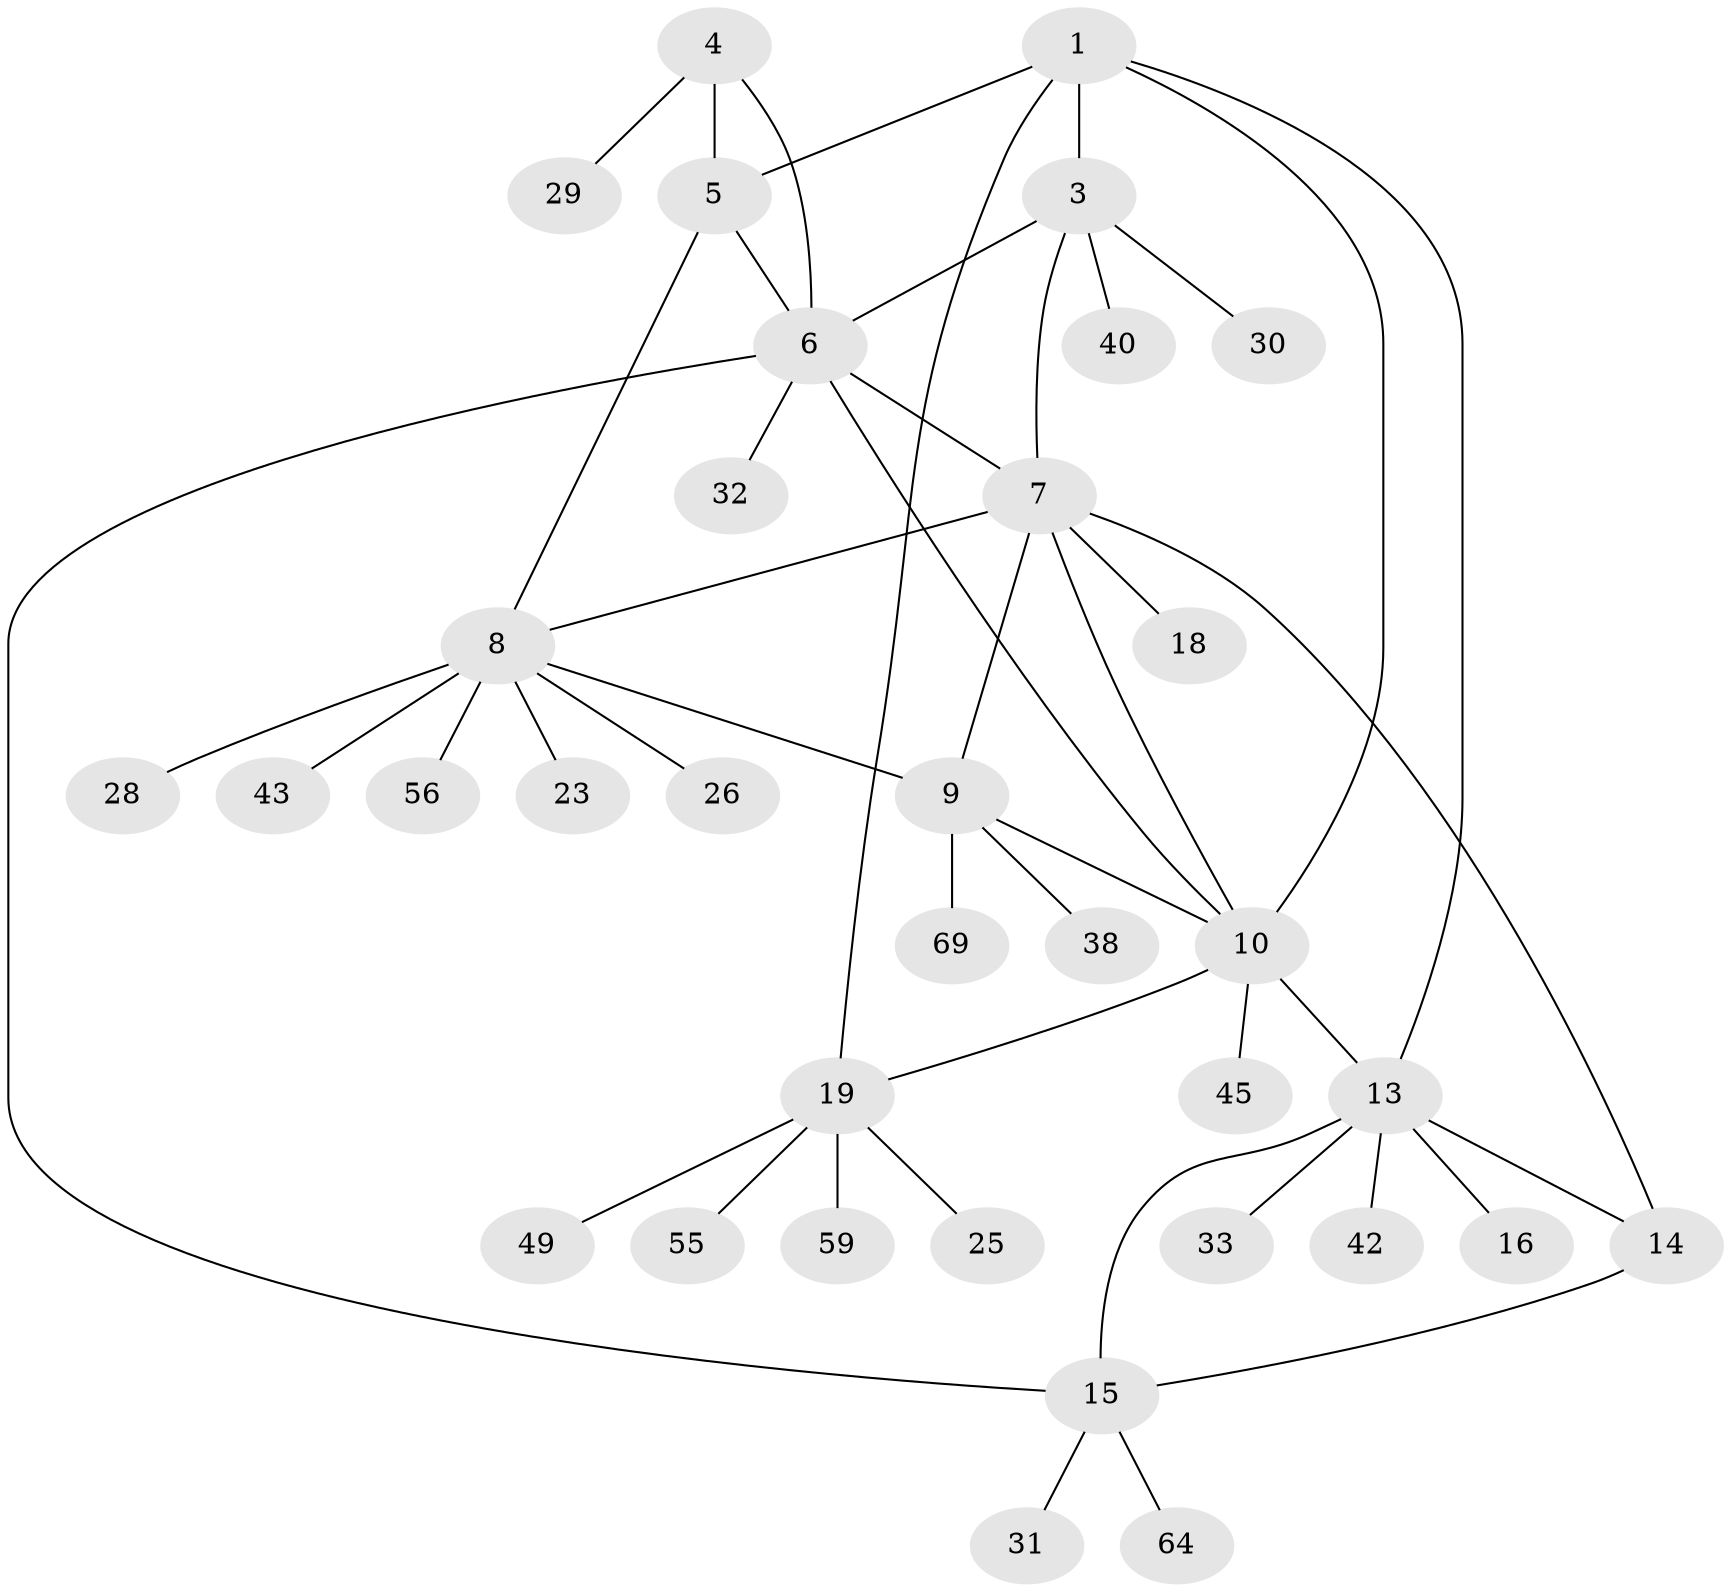 // original degree distribution, {5: 0.04285714285714286, 6: 0.04285714285714286, 9: 0.02857142857142857, 3: 0.05714285714285714, 11: 0.014285714285714285, 8: 0.02857142857142857, 4: 0.014285714285714285, 7: 0.014285714285714285, 1: 0.5571428571428572, 2: 0.2}
// Generated by graph-tools (version 1.1) at 2025/15/03/09/25 04:15:47]
// undirected, 35 vertices, 47 edges
graph export_dot {
graph [start="1"]
  node [color=gray90,style=filled];
  1 [super="+2+36+47+57"];
  3 [super="+35+24+39+51+66+53"];
  4;
  5 [super="+50+21+34"];
  6 [super="+20+41+46+48"];
  7 [super="+62"];
  8;
  9;
  10 [super="+11+12+44+54"];
  13;
  14;
  15;
  16;
  18;
  19;
  23;
  25;
  26;
  28;
  29;
  30;
  31 [super="+60"];
  32 [super="+58"];
  33 [super="+52"];
  38;
  40;
  42;
  43;
  45;
  49;
  55;
  56;
  59 [super="+67"];
  64;
  69;
  1 -- 3 [weight=2];
  1 -- 19;
  1 -- 5;
  1 -- 13;
  1 -- 10;
  3 -- 7;
  3 -- 40;
  3 -- 30;
  3 -- 6;
  4 -- 5;
  4 -- 6;
  4 -- 29;
  5 -- 6;
  5 -- 8;
  6 -- 7;
  6 -- 15;
  6 -- 32;
  6 -- 10;
  7 -- 8;
  7 -- 9;
  7 -- 14;
  7 -- 18;
  7 -- 10;
  8 -- 9;
  8 -- 23;
  8 -- 26;
  8 -- 28;
  8 -- 43;
  8 -- 56;
  9 -- 38;
  9 -- 69;
  9 -- 10;
  10 -- 13;
  10 -- 19;
  10 -- 45;
  13 -- 14;
  13 -- 15;
  13 -- 16;
  13 -- 33;
  13 -- 42;
  14 -- 15;
  15 -- 31;
  15 -- 64;
  19 -- 25;
  19 -- 49;
  19 -- 55;
  19 -- 59;
}
